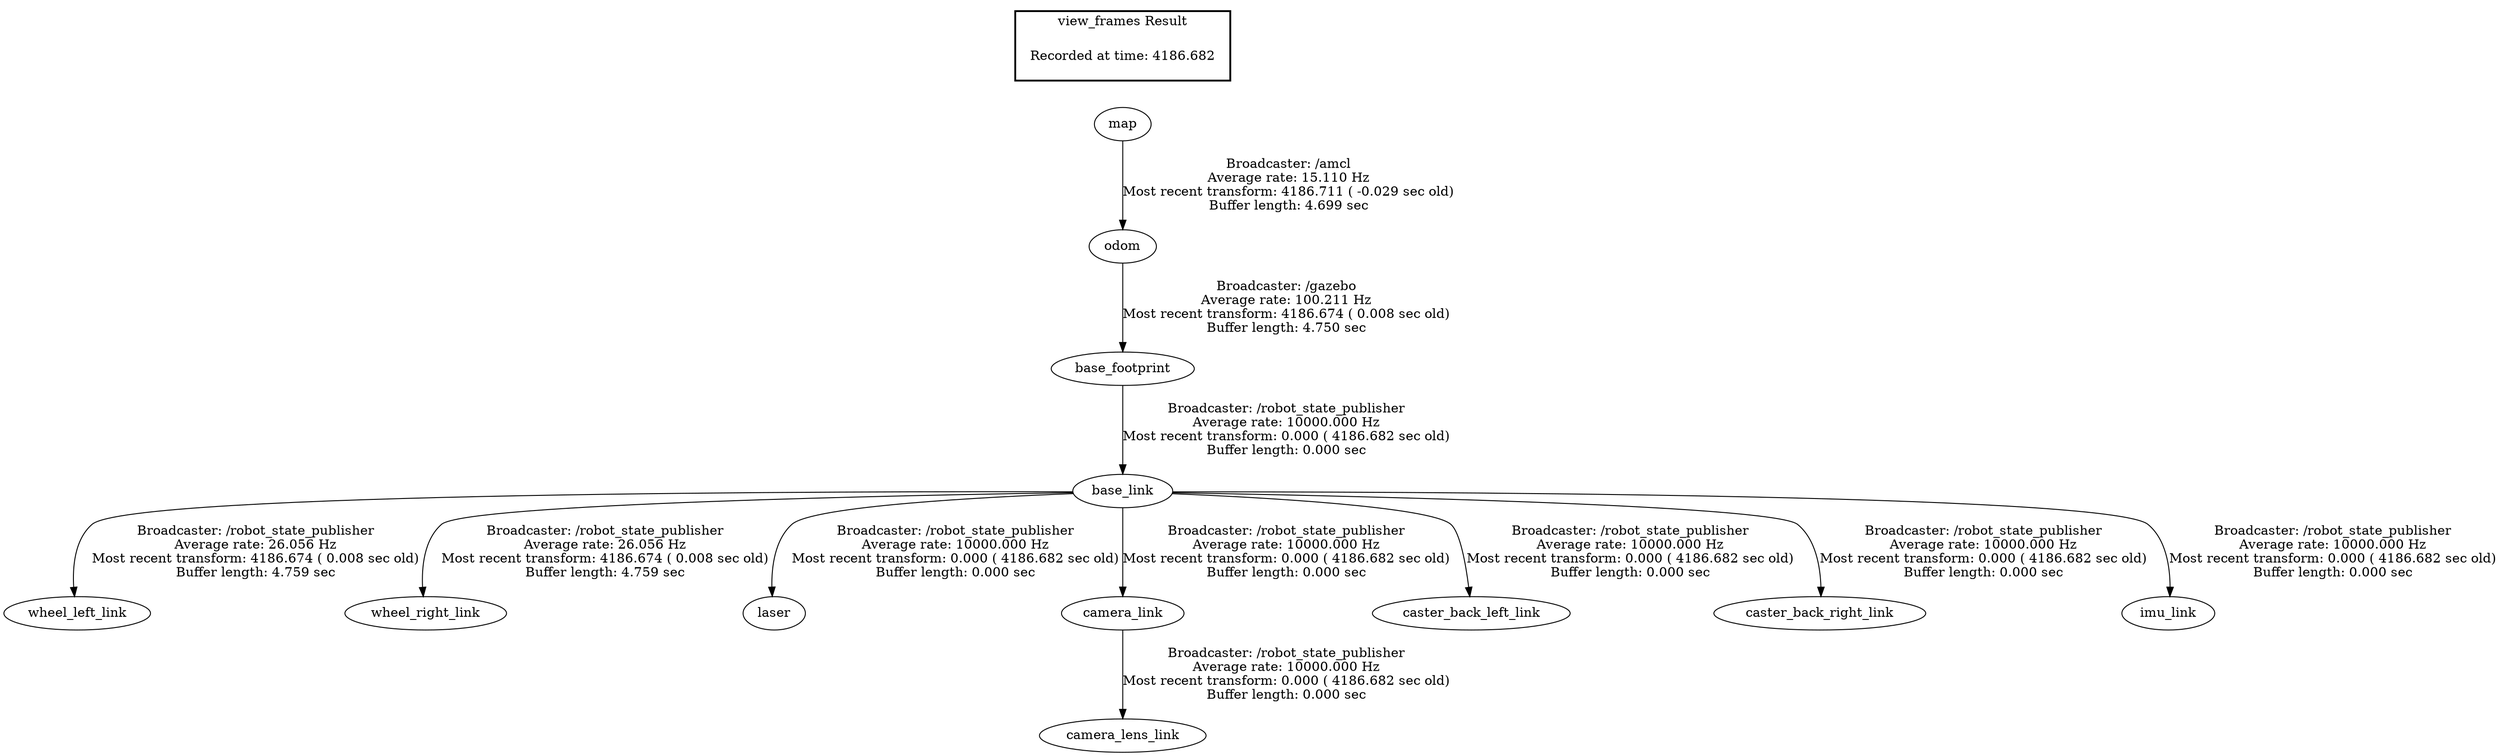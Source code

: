 digraph G {
"map" -> "odom"[label="Broadcaster: /amcl\nAverage rate: 15.110 Hz\nMost recent transform: 4186.711 ( -0.029 sec old)\nBuffer length: 4.699 sec\n"];
"base_link" -> "wheel_left_link"[label="Broadcaster: /robot_state_publisher\nAverage rate: 26.056 Hz\nMost recent transform: 4186.674 ( 0.008 sec old)\nBuffer length: 4.759 sec\n"];
"base_footprint" -> "base_link"[label="Broadcaster: /robot_state_publisher\nAverage rate: 10000.000 Hz\nMost recent transform: 0.000 ( 4186.682 sec old)\nBuffer length: 0.000 sec\n"];
"base_link" -> "wheel_right_link"[label="Broadcaster: /robot_state_publisher\nAverage rate: 26.056 Hz\nMost recent transform: 4186.674 ( 0.008 sec old)\nBuffer length: 4.759 sec\n"];
"base_link" -> "laser"[label="Broadcaster: /robot_state_publisher\nAverage rate: 10000.000 Hz\nMost recent transform: 0.000 ( 4186.682 sec old)\nBuffer length: 0.000 sec\n"];
"odom" -> "base_footprint"[label="Broadcaster: /gazebo\nAverage rate: 100.211 Hz\nMost recent transform: 4186.674 ( 0.008 sec old)\nBuffer length: 4.750 sec\n"];
"base_link" -> "camera_link"[label="Broadcaster: /robot_state_publisher\nAverage rate: 10000.000 Hz\nMost recent transform: 0.000 ( 4186.682 sec old)\nBuffer length: 0.000 sec\n"];
"camera_link" -> "camera_lens_link"[label="Broadcaster: /robot_state_publisher\nAverage rate: 10000.000 Hz\nMost recent transform: 0.000 ( 4186.682 sec old)\nBuffer length: 0.000 sec\n"];
"base_link" -> "caster_back_left_link"[label="Broadcaster: /robot_state_publisher\nAverage rate: 10000.000 Hz\nMost recent transform: 0.000 ( 4186.682 sec old)\nBuffer length: 0.000 sec\n"];
"base_link" -> "caster_back_right_link"[label="Broadcaster: /robot_state_publisher\nAverage rate: 10000.000 Hz\nMost recent transform: 0.000 ( 4186.682 sec old)\nBuffer length: 0.000 sec\n"];
"base_link" -> "imu_link"[label="Broadcaster: /robot_state_publisher\nAverage rate: 10000.000 Hz\nMost recent transform: 0.000 ( 4186.682 sec old)\nBuffer length: 0.000 sec\n"];
edge [style=invis];
 subgraph cluster_legend { style=bold; color=black; label ="view_frames Result";
"Recorded at time: 4186.682"[ shape=plaintext ] ;
 }->"map";
}